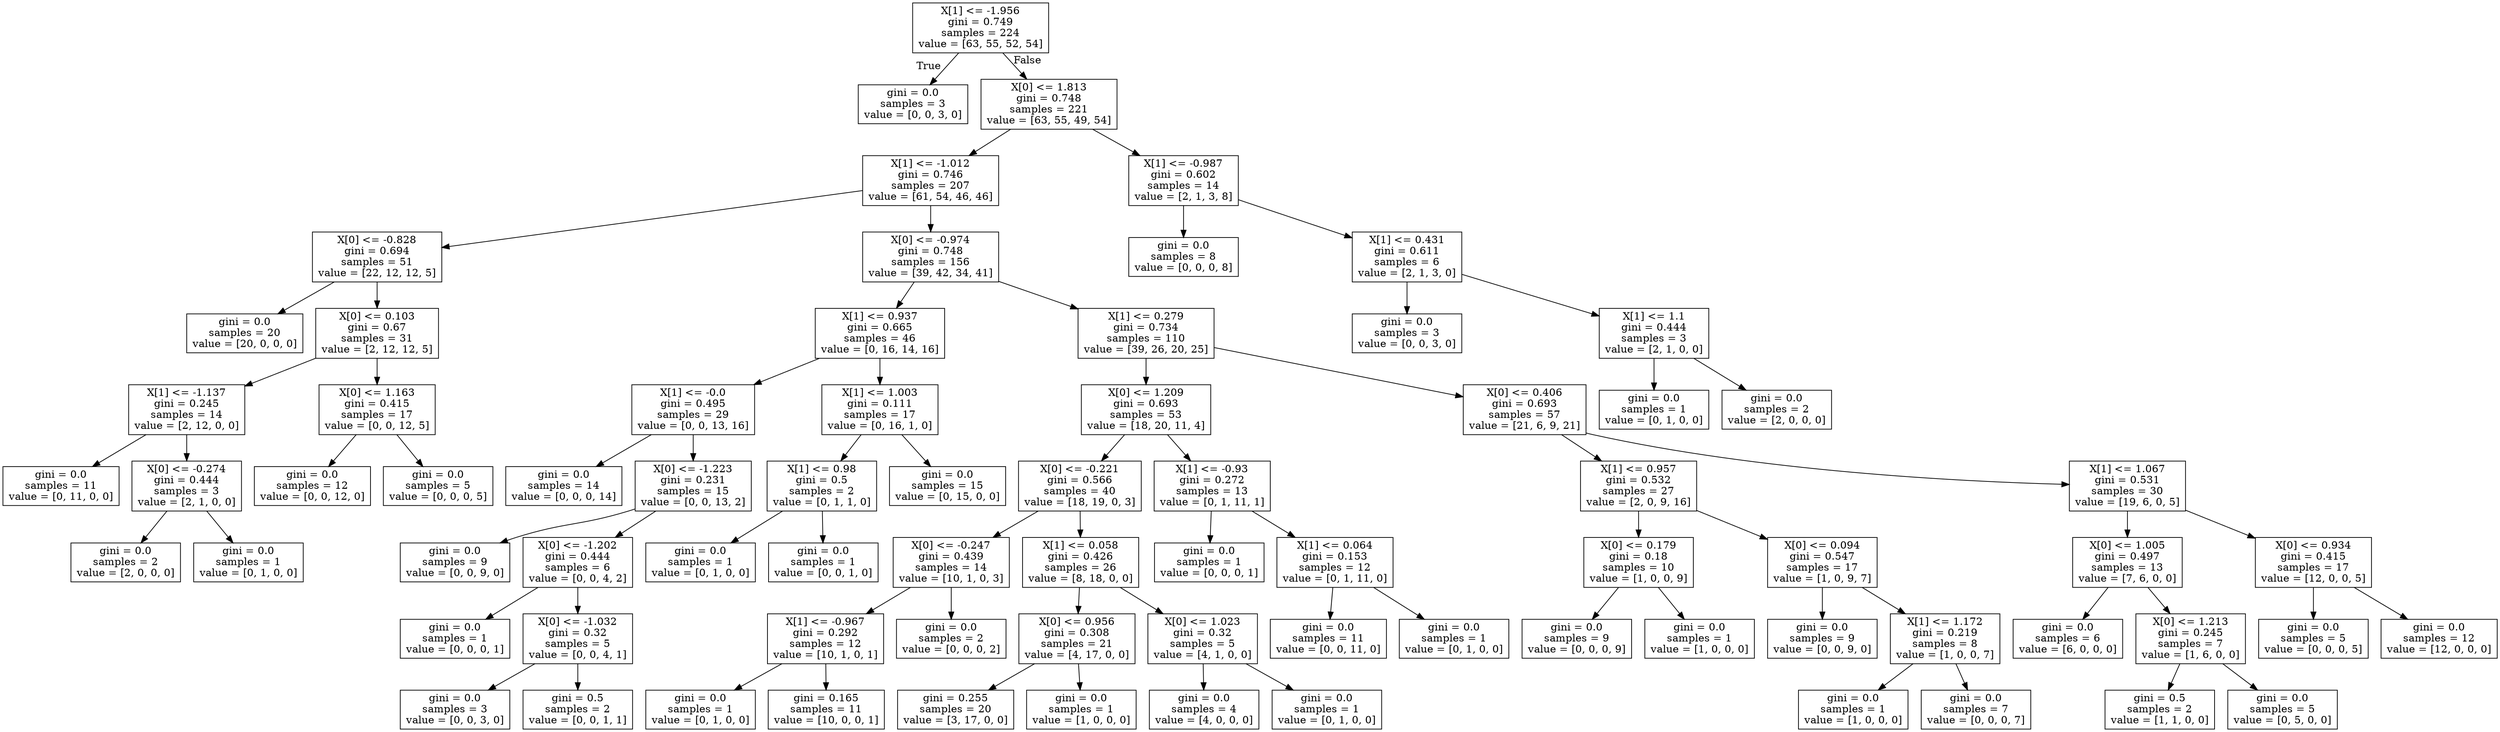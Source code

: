 digraph Tree {
node [shape=box] ;
0 [label="X[1] <= -1.956\ngini = 0.749\nsamples = 224\nvalue = [63, 55, 52, 54]"] ;
1 [label="gini = 0.0\nsamples = 3\nvalue = [0, 0, 3, 0]"] ;
0 -> 1 [labeldistance=2.5, labelangle=45, headlabel="True"] ;
2 [label="X[0] <= 1.813\ngini = 0.748\nsamples = 221\nvalue = [63, 55, 49, 54]"] ;
0 -> 2 [labeldistance=2.5, labelangle=-45, headlabel="False"] ;
3 [label="X[1] <= -1.012\ngini = 0.746\nsamples = 207\nvalue = [61, 54, 46, 46]"] ;
2 -> 3 ;
4 [label="X[0] <= -0.828\ngini = 0.694\nsamples = 51\nvalue = [22, 12, 12, 5]"] ;
3 -> 4 ;
5 [label="gini = 0.0\nsamples = 20\nvalue = [20, 0, 0, 0]"] ;
4 -> 5 ;
6 [label="X[0] <= 0.103\ngini = 0.67\nsamples = 31\nvalue = [2, 12, 12, 5]"] ;
4 -> 6 ;
7 [label="X[1] <= -1.137\ngini = 0.245\nsamples = 14\nvalue = [2, 12, 0, 0]"] ;
6 -> 7 ;
8 [label="gini = 0.0\nsamples = 11\nvalue = [0, 11, 0, 0]"] ;
7 -> 8 ;
9 [label="X[0] <= -0.274\ngini = 0.444\nsamples = 3\nvalue = [2, 1, 0, 0]"] ;
7 -> 9 ;
10 [label="gini = 0.0\nsamples = 2\nvalue = [2, 0, 0, 0]"] ;
9 -> 10 ;
11 [label="gini = 0.0\nsamples = 1\nvalue = [0, 1, 0, 0]"] ;
9 -> 11 ;
12 [label="X[0] <= 1.163\ngini = 0.415\nsamples = 17\nvalue = [0, 0, 12, 5]"] ;
6 -> 12 ;
13 [label="gini = 0.0\nsamples = 12\nvalue = [0, 0, 12, 0]"] ;
12 -> 13 ;
14 [label="gini = 0.0\nsamples = 5\nvalue = [0, 0, 0, 5]"] ;
12 -> 14 ;
15 [label="X[0] <= -0.974\ngini = 0.748\nsamples = 156\nvalue = [39, 42, 34, 41]"] ;
3 -> 15 ;
16 [label="X[1] <= 0.937\ngini = 0.665\nsamples = 46\nvalue = [0, 16, 14, 16]"] ;
15 -> 16 ;
17 [label="X[1] <= -0.0\ngini = 0.495\nsamples = 29\nvalue = [0, 0, 13, 16]"] ;
16 -> 17 ;
18 [label="gini = 0.0\nsamples = 14\nvalue = [0, 0, 0, 14]"] ;
17 -> 18 ;
19 [label="X[0] <= -1.223\ngini = 0.231\nsamples = 15\nvalue = [0, 0, 13, 2]"] ;
17 -> 19 ;
20 [label="gini = 0.0\nsamples = 9\nvalue = [0, 0, 9, 0]"] ;
19 -> 20 ;
21 [label="X[0] <= -1.202\ngini = 0.444\nsamples = 6\nvalue = [0, 0, 4, 2]"] ;
19 -> 21 ;
22 [label="gini = 0.0\nsamples = 1\nvalue = [0, 0, 0, 1]"] ;
21 -> 22 ;
23 [label="X[0] <= -1.032\ngini = 0.32\nsamples = 5\nvalue = [0, 0, 4, 1]"] ;
21 -> 23 ;
24 [label="gini = 0.0\nsamples = 3\nvalue = [0, 0, 3, 0]"] ;
23 -> 24 ;
25 [label="gini = 0.5\nsamples = 2\nvalue = [0, 0, 1, 1]"] ;
23 -> 25 ;
26 [label="X[1] <= 1.003\ngini = 0.111\nsamples = 17\nvalue = [0, 16, 1, 0]"] ;
16 -> 26 ;
27 [label="X[1] <= 0.98\ngini = 0.5\nsamples = 2\nvalue = [0, 1, 1, 0]"] ;
26 -> 27 ;
28 [label="gini = 0.0\nsamples = 1\nvalue = [0, 1, 0, 0]"] ;
27 -> 28 ;
29 [label="gini = 0.0\nsamples = 1\nvalue = [0, 0, 1, 0]"] ;
27 -> 29 ;
30 [label="gini = 0.0\nsamples = 15\nvalue = [0, 15, 0, 0]"] ;
26 -> 30 ;
31 [label="X[1] <= 0.279\ngini = 0.734\nsamples = 110\nvalue = [39, 26, 20, 25]"] ;
15 -> 31 ;
32 [label="X[0] <= 1.209\ngini = 0.693\nsamples = 53\nvalue = [18, 20, 11, 4]"] ;
31 -> 32 ;
33 [label="X[0] <= -0.221\ngini = 0.566\nsamples = 40\nvalue = [18, 19, 0, 3]"] ;
32 -> 33 ;
34 [label="X[0] <= -0.247\ngini = 0.439\nsamples = 14\nvalue = [10, 1, 0, 3]"] ;
33 -> 34 ;
35 [label="X[1] <= -0.967\ngini = 0.292\nsamples = 12\nvalue = [10, 1, 0, 1]"] ;
34 -> 35 ;
36 [label="gini = 0.0\nsamples = 1\nvalue = [0, 1, 0, 0]"] ;
35 -> 36 ;
37 [label="gini = 0.165\nsamples = 11\nvalue = [10, 0, 0, 1]"] ;
35 -> 37 ;
38 [label="gini = 0.0\nsamples = 2\nvalue = [0, 0, 0, 2]"] ;
34 -> 38 ;
39 [label="X[1] <= 0.058\ngini = 0.426\nsamples = 26\nvalue = [8, 18, 0, 0]"] ;
33 -> 39 ;
40 [label="X[0] <= 0.956\ngini = 0.308\nsamples = 21\nvalue = [4, 17, 0, 0]"] ;
39 -> 40 ;
41 [label="gini = 0.255\nsamples = 20\nvalue = [3, 17, 0, 0]"] ;
40 -> 41 ;
42 [label="gini = 0.0\nsamples = 1\nvalue = [1, 0, 0, 0]"] ;
40 -> 42 ;
43 [label="X[0] <= 1.023\ngini = 0.32\nsamples = 5\nvalue = [4, 1, 0, 0]"] ;
39 -> 43 ;
44 [label="gini = 0.0\nsamples = 4\nvalue = [4, 0, 0, 0]"] ;
43 -> 44 ;
45 [label="gini = 0.0\nsamples = 1\nvalue = [0, 1, 0, 0]"] ;
43 -> 45 ;
46 [label="X[1] <= -0.93\ngini = 0.272\nsamples = 13\nvalue = [0, 1, 11, 1]"] ;
32 -> 46 ;
47 [label="gini = 0.0\nsamples = 1\nvalue = [0, 0, 0, 1]"] ;
46 -> 47 ;
48 [label="X[1] <= 0.064\ngini = 0.153\nsamples = 12\nvalue = [0, 1, 11, 0]"] ;
46 -> 48 ;
49 [label="gini = 0.0\nsamples = 11\nvalue = [0, 0, 11, 0]"] ;
48 -> 49 ;
50 [label="gini = 0.0\nsamples = 1\nvalue = [0, 1, 0, 0]"] ;
48 -> 50 ;
51 [label="X[0] <= 0.406\ngini = 0.693\nsamples = 57\nvalue = [21, 6, 9, 21]"] ;
31 -> 51 ;
52 [label="X[1] <= 0.957\ngini = 0.532\nsamples = 27\nvalue = [2, 0, 9, 16]"] ;
51 -> 52 ;
53 [label="X[0] <= 0.179\ngini = 0.18\nsamples = 10\nvalue = [1, 0, 0, 9]"] ;
52 -> 53 ;
54 [label="gini = 0.0\nsamples = 9\nvalue = [0, 0, 0, 9]"] ;
53 -> 54 ;
55 [label="gini = 0.0\nsamples = 1\nvalue = [1, 0, 0, 0]"] ;
53 -> 55 ;
56 [label="X[0] <= 0.094\ngini = 0.547\nsamples = 17\nvalue = [1, 0, 9, 7]"] ;
52 -> 56 ;
57 [label="gini = 0.0\nsamples = 9\nvalue = [0, 0, 9, 0]"] ;
56 -> 57 ;
58 [label="X[1] <= 1.172\ngini = 0.219\nsamples = 8\nvalue = [1, 0, 0, 7]"] ;
56 -> 58 ;
59 [label="gini = 0.0\nsamples = 1\nvalue = [1, 0, 0, 0]"] ;
58 -> 59 ;
60 [label="gini = 0.0\nsamples = 7\nvalue = [0, 0, 0, 7]"] ;
58 -> 60 ;
61 [label="X[1] <= 1.067\ngini = 0.531\nsamples = 30\nvalue = [19, 6, 0, 5]"] ;
51 -> 61 ;
62 [label="X[0] <= 1.005\ngini = 0.497\nsamples = 13\nvalue = [7, 6, 0, 0]"] ;
61 -> 62 ;
63 [label="gini = 0.0\nsamples = 6\nvalue = [6, 0, 0, 0]"] ;
62 -> 63 ;
64 [label="X[0] <= 1.213\ngini = 0.245\nsamples = 7\nvalue = [1, 6, 0, 0]"] ;
62 -> 64 ;
65 [label="gini = 0.5\nsamples = 2\nvalue = [1, 1, 0, 0]"] ;
64 -> 65 ;
66 [label="gini = 0.0\nsamples = 5\nvalue = [0, 5, 0, 0]"] ;
64 -> 66 ;
67 [label="X[0] <= 0.934\ngini = 0.415\nsamples = 17\nvalue = [12, 0, 0, 5]"] ;
61 -> 67 ;
68 [label="gini = 0.0\nsamples = 5\nvalue = [0, 0, 0, 5]"] ;
67 -> 68 ;
69 [label="gini = 0.0\nsamples = 12\nvalue = [12, 0, 0, 0]"] ;
67 -> 69 ;
70 [label="X[1] <= -0.987\ngini = 0.602\nsamples = 14\nvalue = [2, 1, 3, 8]"] ;
2 -> 70 ;
71 [label="gini = 0.0\nsamples = 8\nvalue = [0, 0, 0, 8]"] ;
70 -> 71 ;
72 [label="X[1] <= 0.431\ngini = 0.611\nsamples = 6\nvalue = [2, 1, 3, 0]"] ;
70 -> 72 ;
73 [label="gini = 0.0\nsamples = 3\nvalue = [0, 0, 3, 0]"] ;
72 -> 73 ;
74 [label="X[1] <= 1.1\ngini = 0.444\nsamples = 3\nvalue = [2, 1, 0, 0]"] ;
72 -> 74 ;
75 [label="gini = 0.0\nsamples = 1\nvalue = [0, 1, 0, 0]"] ;
74 -> 75 ;
76 [label="gini = 0.0\nsamples = 2\nvalue = [2, 0, 0, 0]"] ;
74 -> 76 ;
}